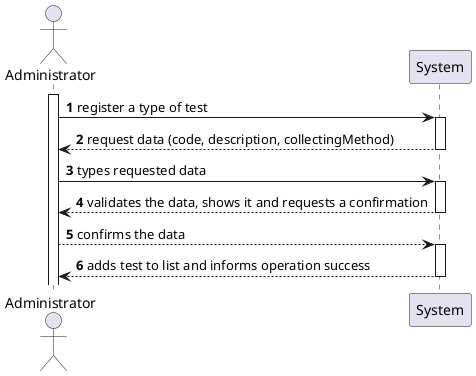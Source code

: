 @startuml
'https://plantuml.com/sequence-diagram

autonumber

actor "Administrator" as admin
activate admin

admin -> System ++: register a type of test
System -->  admin --: request data (code, description, collectingMethod)
admin ->  System ++: types requested data
System --> admin --: validates the data, shows it and requests a confirmation
admin --> System++: confirms the data
System --> admin --: adds test to list and informs operation success



@enduml